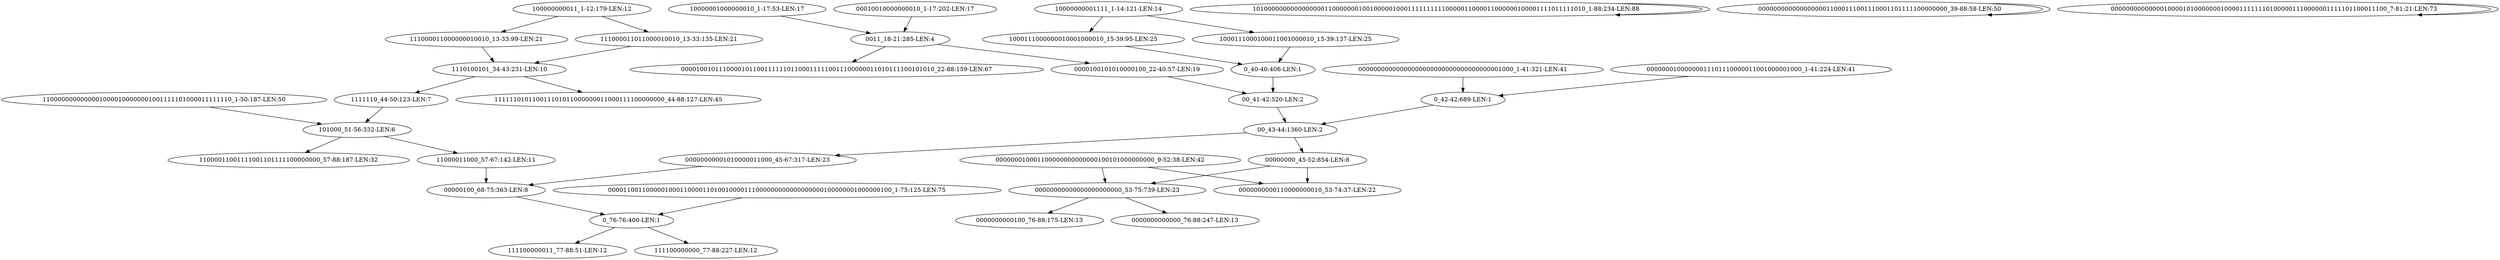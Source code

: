 digraph G {
    "0011_18-21:285-LEN:4" -> "0000100101010000100_22-40:57-LEN:19";
    "0011_18-21:285-LEN:4" -> "0000100101110000101100111111011000111110011100000011010111100101010_22-88:159-LEN:67";
    "0000100101010000100_22-40:57-LEN:19" -> "00_41-42:520-LEN:2";
    "1000111000000010001000010_15-39:95-LEN:25" -> "0_40-40:406-LEN:1";
    "11000000000000010000100000001001111101000011111110_1-50:187-LEN:50" -> "101000_51-56:332-LEN:6";
    "111000011000000010010_13-33:99-LEN:21" -> "1110100101_34-43:231-LEN:10";
    "0_40-40:406-LEN:1" -> "00_41-42:520-LEN:2";
    "11000011000_57-67:142-LEN:11" -> "00000100_68-75:363-LEN:8";
    "0_76-76:400-LEN:1" -> "111100000011_77-88:51-LEN:12";
    "0_76-76:400-LEN:1" -> "111100000000_77-88:227-LEN:12";
    "100000000011_1-12:179-LEN:12" -> "111000011000000010010_13-33:99-LEN:21";
    "100000000011_1-12:179-LEN:12" -> "111000011011000010010_13-33:135-LEN:21";
    "00000100_68-75:363-LEN:8" -> "0_76-76:400-LEN:1";
    "1010000000000000000110000000100100000100011111111110000011000011000000100001111011111010_1-88:234-LEN:88" -> "1010000000000000000110000000100100000100011111111110000011000011000000100001111011111010_1-88:234-LEN:88";
    "111000011011000010010_13-33:135-LEN:21" -> "1110100101_34-43:231-LEN:10";
    "00000000001010000011000_45-67:317-LEN:23" -> "00000100_68-75:363-LEN:8";
    "00_41-42:520-LEN:2" -> "00_43-44:1360-LEN:2";
    "10000000001111_1-14:121-LEN:14" -> "1000111000000010001000010_15-39:95-LEN:25";
    "10000000001111_1-14:121-LEN:14" -> "1000111000100011001000010_15-39:137-LEN:25";
    "000011001100000100011000011010010000111000000000000000000100000001000000100_1-75:125-LEN:75" -> "0_76-76:400-LEN:1";
    "00000000000000000000000000000000000001000_1-41:321-LEN:41" -> "0_42-42:689-LEN:1";
    "10000001000000010_1-17:53-LEN:17" -> "0011_18-21:285-LEN:4";
    "1110100101_34-43:231-LEN:10" -> "111111010110011101011000000011000111100000000_44-88:127-LEN:45";
    "1110100101_34-43:231-LEN:10" -> "1111110_44-50:123-LEN:7";
    "00000000000000000011000111001110001101111100000000_39-88:58-LEN:50" -> "00000000000000000011000111001110001101111100000000_39-88:58-LEN:50";
    "101000_51-56:332-LEN:6" -> "11000011000_57-67:142-LEN:11";
    "101000_51-56:332-LEN:6" -> "11000011001111001101111100000000_57-88:187-LEN:32";
    "00000000_45-52:854-LEN:8" -> "00000000000000000000000_53-75:739-LEN:23";
    "00000000_45-52:854-LEN:8" -> "0000000000110000000010_53-74:37-LEN:22";
    "000000010001100000000000000100101000000000_9-52:38-LEN:42" -> "00000000000000000000000_53-75:739-LEN:23";
    "000000010001100000000000000100101000000000_9-52:38-LEN:42" -> "0000000000110000000010_53-74:37-LEN:22";
    "0000000000000010000101000000010000111111101000001110000001111101100011100_7-81:21-LEN:73" -> "0000000000000010000101000000010000111111101000001110000001111101100011100_7-81:21-LEN:73";
    "1111110_44-50:123-LEN:7" -> "101000_51-56:332-LEN:6";
    "00000000000000000000000_53-75:739-LEN:23" -> "0000000000000_76-88:247-LEN:13";
    "00000000000000000000000_53-75:739-LEN:23" -> "0000000000100_76-88:175-LEN:13";
    "1000111000100011001000010_15-39:137-LEN:25" -> "0_40-40:406-LEN:1";
    "00010010000000010_1-17:202-LEN:17" -> "0011_18-21:285-LEN:4";
    "0_42-42:689-LEN:1" -> "00_43-44:1360-LEN:2";
    "00_43-44:1360-LEN:2" -> "00000000001010000011000_45-67:317-LEN:23";
    "00_43-44:1360-LEN:2" -> "00000000_45-52:854-LEN:8";
    "00000001000000011101110000011001000001000_1-41:224-LEN:41" -> "0_42-42:689-LEN:1";
}
